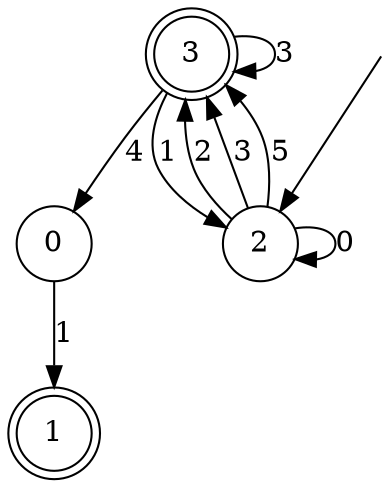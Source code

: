 digraph g {

	s0 [shape="circle" label="0"];
	s1 [shape="doublecircle" label="1"];
	s2 [shape="circle" label="2"];
	s3 [shape="doublecircle" label="3"];
	s0 -> s1 [label="1"];
	s2 -> s2 [label="0"];
	s2 -> s3 [label="2"];
	s2 -> s3 [label="3"];
	s2 -> s3 [label="5"];
	s3 -> s2 [label="1"];
	s3 -> s3 [label="3"];
	s3 -> s0 [label="4"];

__start0 [label="" shape="none" width="0" height="0"];
__start0 -> s2;

}
